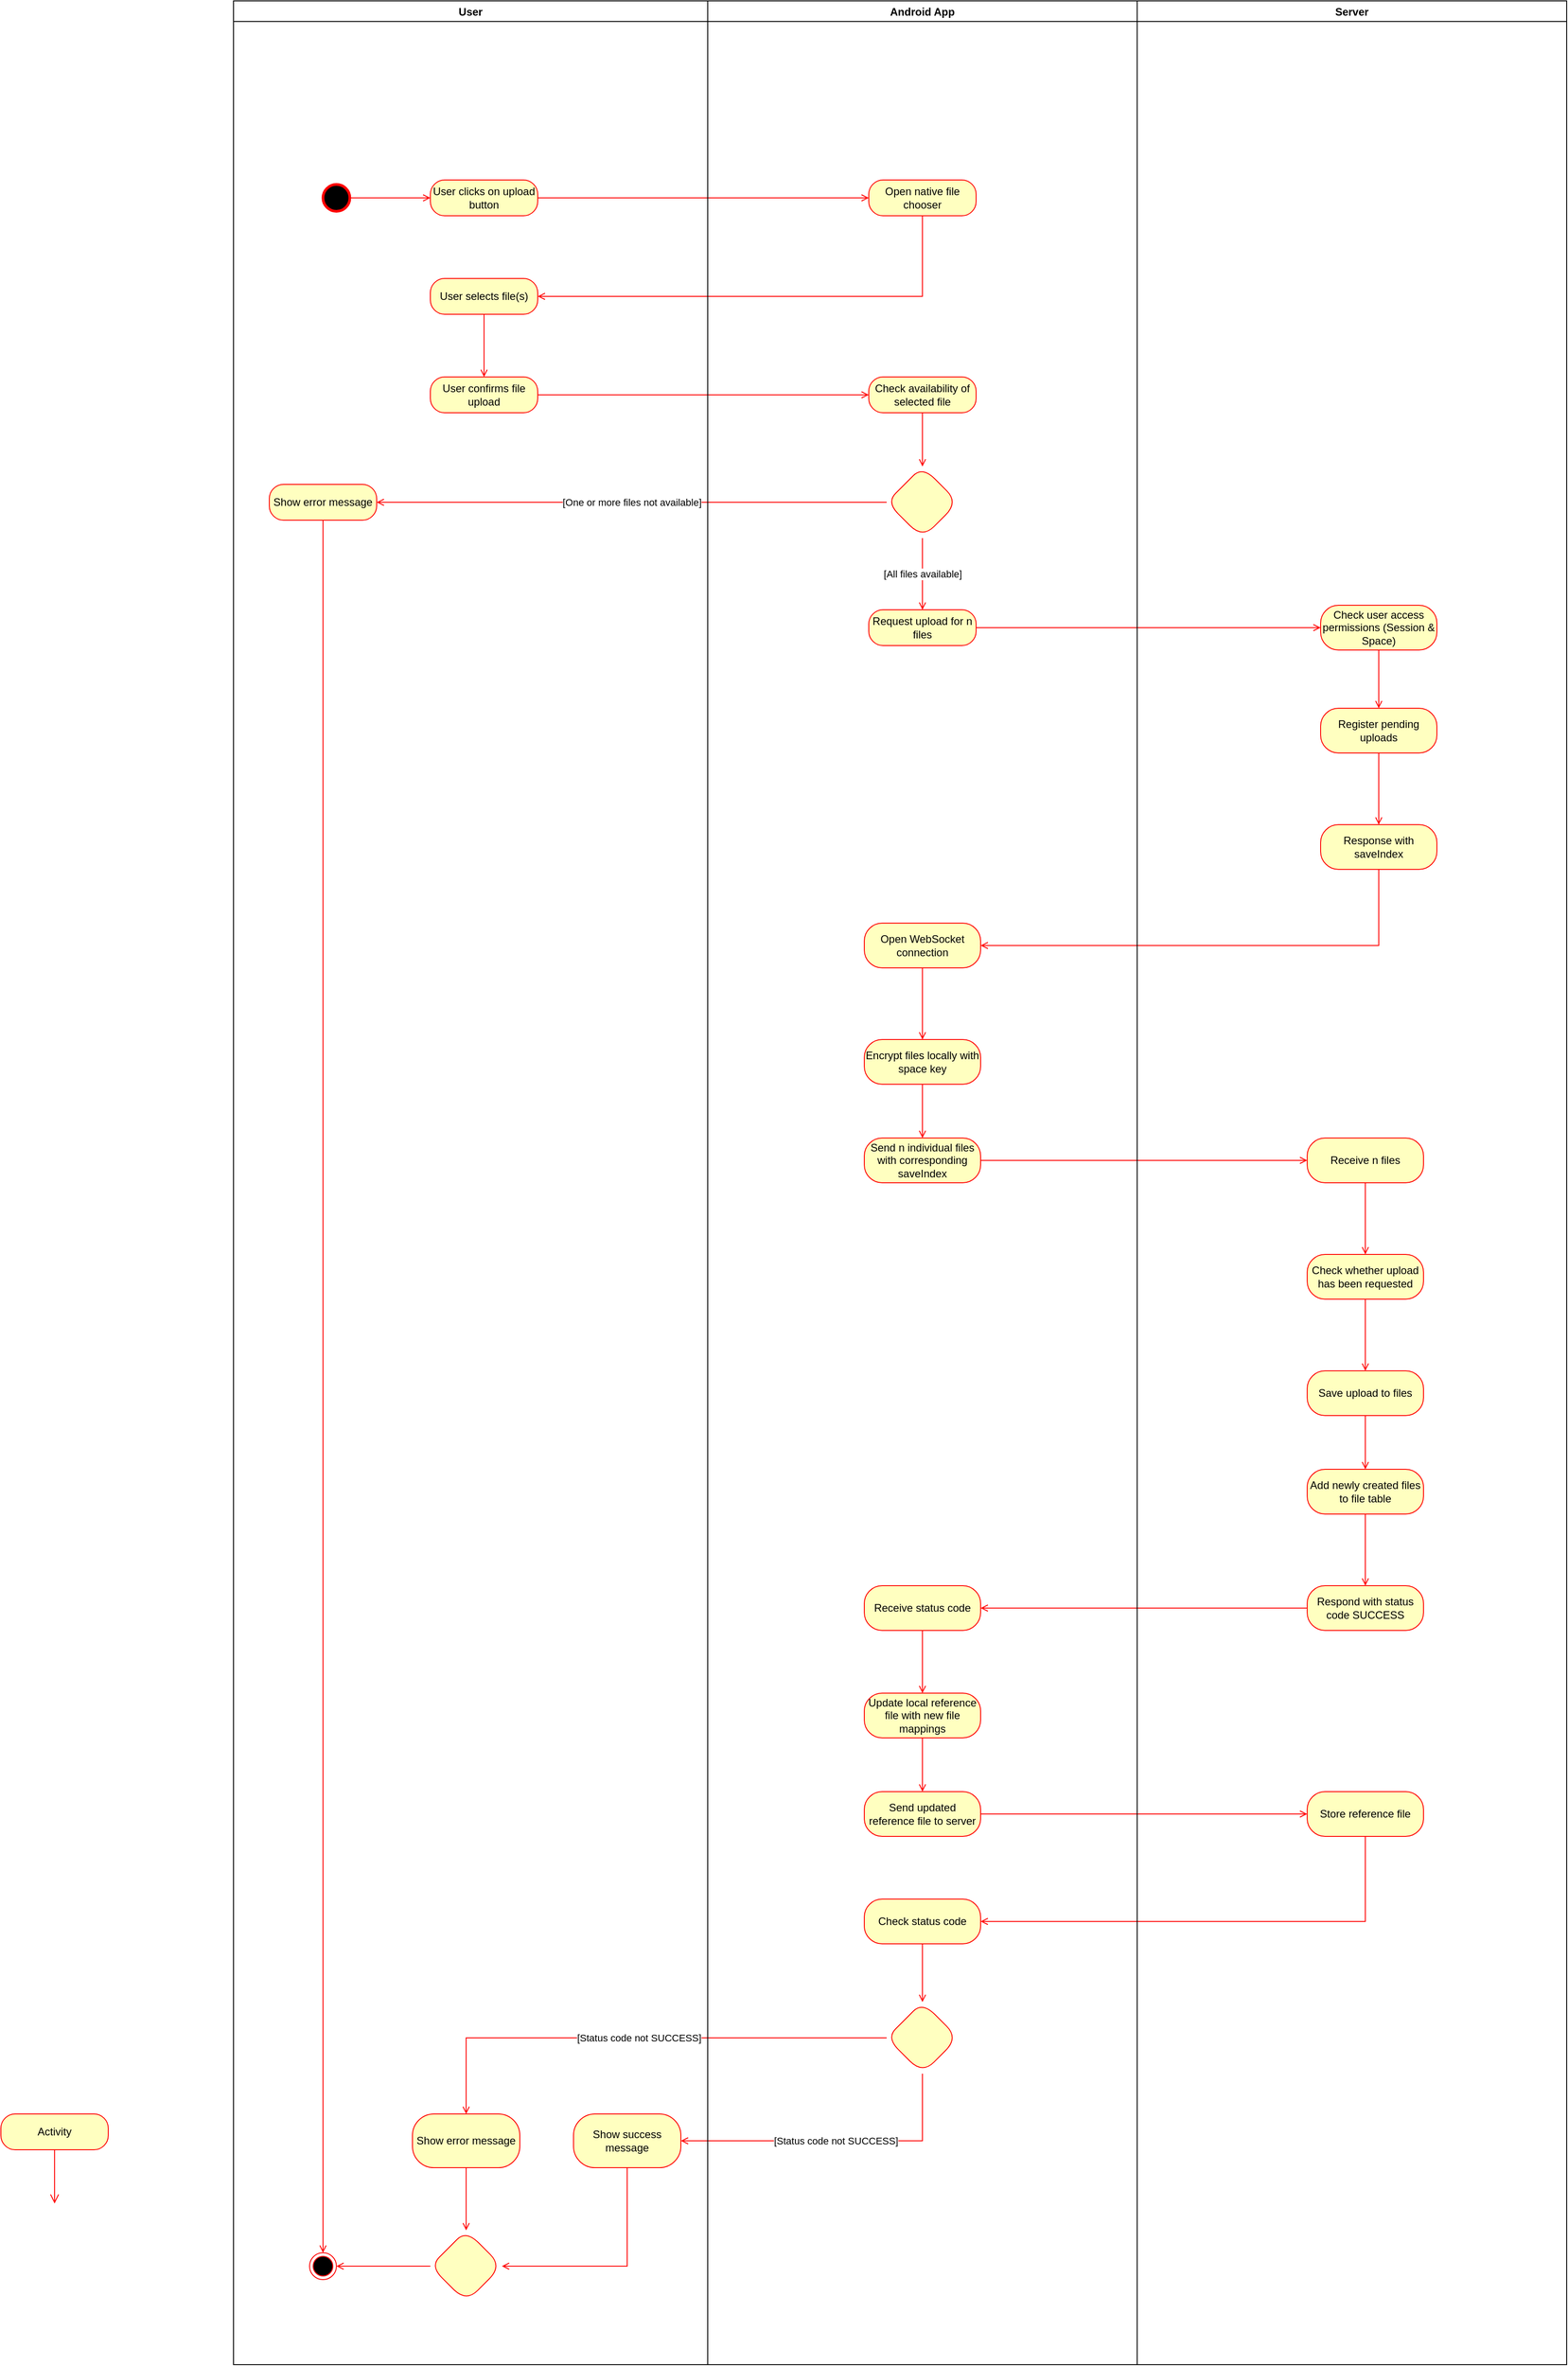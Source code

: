 <mxfile version="13.9.2" type="github">
  <diagram id="ktG84wbTcDOpopXa-qzK" name="Page-1">
    <mxGraphModel dx="4287" dy="1818" grid="1" gridSize="10" guides="1" tooltips="1" connect="1" arrows="1" fold="1" page="1" pageScale="1" pageWidth="850" pageHeight="1100" math="0" shadow="0">
      <root>
        <mxCell id="0" />
        <mxCell id="1" parent="0" />
        <mxCell id="3ENy0ECtAXj1c3ZenZ_p-9" value="" style="edgeStyle=orthogonalEdgeStyle;rounded=0;orthogonalLoop=1;jettySize=auto;html=1;endArrow=open;endFill=0;strokeColor=#FF0000;" edge="1" parent="1" source="3ENy0ECtAXj1c3ZenZ_p-1" target="3ENy0ECtAXj1c3ZenZ_p-8">
          <mxGeometry relative="1" as="geometry" />
        </mxCell>
        <mxCell id="3ENy0ECtAXj1c3ZenZ_p-12" value="" style="edgeStyle=orthogonalEdgeStyle;rounded=0;orthogonalLoop=1;jettySize=auto;html=1;entryX=1;entryY=0.5;entryDx=0;entryDy=0;exitX=0.5;exitY=1;exitDx=0;exitDy=0;endArrow=open;endFill=0;strokeColor=#FF0000;" edge="1" parent="1" source="3ENy0ECtAXj1c3ZenZ_p-8" target="3ENy0ECtAXj1c3ZenZ_p-11">
          <mxGeometry relative="1" as="geometry" />
        </mxCell>
        <mxCell id="3ENy0ECtAXj1c3ZenZ_p-16" value="" style="edgeStyle=orthogonalEdgeStyle;rounded=0;orthogonalLoop=1;jettySize=auto;html=1;endArrow=open;endFill=0;strokeColor=#FF0000;" edge="1" parent="1" source="3ENy0ECtAXj1c3ZenZ_p-13" target="3ENy0ECtAXj1c3ZenZ_p-15">
          <mxGeometry relative="1" as="geometry" />
        </mxCell>
        <mxCell id="3ENy0ECtAXj1c3ZenZ_p-24" value="[One or more files not available]" style="edgeStyle=orthogonalEdgeStyle;rounded=0;orthogonalLoop=1;jettySize=auto;html=1;endArrow=open;endFill=0;strokeColor=#FF0000;" edge="1" parent="1" source="3ENy0ECtAXj1c3ZenZ_p-19" target="3ENy0ECtAXj1c3ZenZ_p-23">
          <mxGeometry relative="1" as="geometry" />
        </mxCell>
        <mxCell id="3ENy0ECtAXj1c3ZenZ_p-30" value="" style="edgeStyle=orthogonalEdgeStyle;rounded=0;orthogonalLoop=1;jettySize=auto;html=1;endArrow=open;endFill=0;strokeColor=#FF0000;" edge="1" parent="1" source="3ENy0ECtAXj1c3ZenZ_p-27" target="3ENy0ECtAXj1c3ZenZ_p-29">
          <mxGeometry relative="1" as="geometry" />
        </mxCell>
        <mxCell id="3ENy0ECtAXj1c3ZenZ_p-32" value="" style="edgeStyle=orthogonalEdgeStyle;rounded=0;orthogonalLoop=1;jettySize=auto;html=1;endArrow=open;endFill=0;strokeColor=#FF0000;" edge="1" parent="1" source="3ENy0ECtAXj1c3ZenZ_p-29" target="3ENy0ECtAXj1c3ZenZ_p-31">
          <mxGeometry relative="1" as="geometry" />
        </mxCell>
        <mxCell id="3ENy0ECtAXj1c3ZenZ_p-29" value="Check user access permissions (Session &amp;amp; Space)" style="rounded=1;whiteSpace=wrap;html=1;arcSize=40;fontColor=#000000;fillColor=#ffffc0;strokeColor=#ff0000;" vertex="1" parent="1">
          <mxGeometry x="1085" y="715" width="130" height="50" as="geometry" />
        </mxCell>
        <mxCell id="3ENy0ECtAXj1c3ZenZ_p-34" value="" style="edgeStyle=orthogonalEdgeStyle;rounded=0;orthogonalLoop=1;jettySize=auto;html=1;endArrow=open;endFill=0;strokeColor=#FF0000;" edge="1" parent="1" source="3ENy0ECtAXj1c3ZenZ_p-31" target="3ENy0ECtAXj1c3ZenZ_p-33">
          <mxGeometry relative="1" as="geometry" />
        </mxCell>
        <mxCell id="3ENy0ECtAXj1c3ZenZ_p-31" value="Register pending uploads" style="rounded=1;whiteSpace=wrap;html=1;arcSize=40;fontColor=#000000;fillColor=#ffffc0;strokeColor=#ff0000;" vertex="1" parent="1">
          <mxGeometry x="1085" y="830" width="130" height="50" as="geometry" />
        </mxCell>
        <mxCell id="3ENy0ECtAXj1c3ZenZ_p-36" value="" style="edgeStyle=orthogonalEdgeStyle;rounded=0;orthogonalLoop=1;jettySize=auto;html=1;entryX=1;entryY=0.5;entryDx=0;entryDy=0;exitX=0.5;exitY=1;exitDx=0;exitDy=0;endArrow=open;endFill=0;strokeColor=#FF0000;" edge="1" parent="1" source="3ENy0ECtAXj1c3ZenZ_p-33" target="3ENy0ECtAXj1c3ZenZ_p-35">
          <mxGeometry relative="1" as="geometry" />
        </mxCell>
        <mxCell id="3ENy0ECtAXj1c3ZenZ_p-33" value="Response with saveIndex" style="rounded=1;whiteSpace=wrap;html=1;arcSize=40;fontColor=#000000;fillColor=#ffffc0;strokeColor=#ff0000;" vertex="1" parent="1">
          <mxGeometry x="1085" y="960" width="130" height="50" as="geometry" />
        </mxCell>
        <mxCell id="3ENy0ECtAXj1c3ZenZ_p-42" value="" style="edgeStyle=orthogonalEdgeStyle;rounded=0;orthogonalLoop=1;jettySize=auto;html=1;endArrow=open;endFill=0;strokeColor=#FF0000;" edge="1" parent="1" source="3ENy0ECtAXj1c3ZenZ_p-39" target="3ENy0ECtAXj1c3ZenZ_p-41">
          <mxGeometry relative="1" as="geometry" />
        </mxCell>
        <mxCell id="3ENy0ECtAXj1c3ZenZ_p-44" value="" style="edgeStyle=orthogonalEdgeStyle;rounded=0;orthogonalLoop=1;jettySize=auto;html=1;endArrow=open;endFill=0;strokeColor=#FF0000;" edge="1" parent="1" source="3ENy0ECtAXj1c3ZenZ_p-41" target="3ENy0ECtAXj1c3ZenZ_p-43">
          <mxGeometry relative="1" as="geometry" />
        </mxCell>
        <mxCell id="3ENy0ECtAXj1c3ZenZ_p-41" value="Receive n files" style="rounded=1;whiteSpace=wrap;html=1;arcSize=40;fontColor=#000000;fillColor=#ffffc0;strokeColor=#ff0000;" vertex="1" parent="1">
          <mxGeometry x="1070" y="1310" width="130" height="50" as="geometry" />
        </mxCell>
        <mxCell id="3ENy0ECtAXj1c3ZenZ_p-46" value="" style="edgeStyle=orthogonalEdgeStyle;rounded=0;orthogonalLoop=1;jettySize=auto;html=1;endArrow=open;endFill=0;strokeColor=#FF0000;" edge="1" parent="1" source="3ENy0ECtAXj1c3ZenZ_p-43" target="3ENy0ECtAXj1c3ZenZ_p-45">
          <mxGeometry relative="1" as="geometry" />
        </mxCell>
        <mxCell id="3ENy0ECtAXj1c3ZenZ_p-43" value="Check whether upload has been requested " style="rounded=1;whiteSpace=wrap;html=1;arcSize=40;fontColor=#000000;fillColor=#ffffc0;strokeColor=#ff0000;" vertex="1" parent="1">
          <mxGeometry x="1070" y="1440" width="130" height="50" as="geometry" />
        </mxCell>
        <mxCell id="3ENy0ECtAXj1c3ZenZ_p-48" value="" style="edgeStyle=orthogonalEdgeStyle;rounded=0;orthogonalLoop=1;jettySize=auto;html=1;endArrow=open;endFill=0;strokeColor=#FF0000;" edge="1" parent="1" source="3ENy0ECtAXj1c3ZenZ_p-45" target="3ENy0ECtAXj1c3ZenZ_p-47">
          <mxGeometry relative="1" as="geometry" />
        </mxCell>
        <mxCell id="3ENy0ECtAXj1c3ZenZ_p-45" value="Save upload to files" style="rounded=1;whiteSpace=wrap;html=1;arcSize=40;fontColor=#000000;fillColor=#ffffc0;strokeColor=#ff0000;" vertex="1" parent="1">
          <mxGeometry x="1070" y="1570" width="130" height="50" as="geometry" />
        </mxCell>
        <mxCell id="3ENy0ECtAXj1c3ZenZ_p-50" value="" style="edgeStyle=orthogonalEdgeStyle;rounded=0;orthogonalLoop=1;jettySize=auto;html=1;endArrow=open;endFill=0;strokeColor=#FF0000;" edge="1" parent="1" source="3ENy0ECtAXj1c3ZenZ_p-47" target="3ENy0ECtAXj1c3ZenZ_p-49">
          <mxGeometry relative="1" as="geometry" />
        </mxCell>
        <mxCell id="3ENy0ECtAXj1c3ZenZ_p-47" value="Add newly created files to file table" style="rounded=1;whiteSpace=wrap;html=1;arcSize=40;fontColor=#000000;fillColor=#ffffc0;strokeColor=#ff0000;" vertex="1" parent="1">
          <mxGeometry x="1070" y="1680" width="130" height="50" as="geometry" />
        </mxCell>
        <mxCell id="3ENy0ECtAXj1c3ZenZ_p-52" value="" style="edgeStyle=orthogonalEdgeStyle;rounded=0;orthogonalLoop=1;jettySize=auto;html=1;endArrow=open;endFill=0;strokeColor=#FF0000;" edge="1" parent="1" source="3ENy0ECtAXj1c3ZenZ_p-49" target="3ENy0ECtAXj1c3ZenZ_p-51">
          <mxGeometry relative="1" as="geometry" />
        </mxCell>
        <mxCell id="3ENy0ECtAXj1c3ZenZ_p-49" value="Respond with status code SUCCESS" style="rounded=1;whiteSpace=wrap;html=1;arcSize=40;fontColor=#000000;fillColor=#ffffc0;strokeColor=#ff0000;" vertex="1" parent="1">
          <mxGeometry x="1070" y="1810" width="130" height="50" as="geometry" />
        </mxCell>
        <mxCell id="3ENy0ECtAXj1c3ZenZ_p-58" value="" style="edgeStyle=orthogonalEdgeStyle;rounded=0;orthogonalLoop=1;jettySize=auto;html=1;endArrow=open;endFill=0;strokeColor=#FF0000;" edge="1" parent="1" source="3ENy0ECtAXj1c3ZenZ_p-55" target="3ENy0ECtAXj1c3ZenZ_p-57">
          <mxGeometry relative="1" as="geometry" />
        </mxCell>
        <mxCell id="3ENy0ECtAXj1c3ZenZ_p-60" value="" style="edgeStyle=orthogonalEdgeStyle;rounded=0;orthogonalLoop=1;jettySize=auto;html=1;entryX=1;entryY=0.5;entryDx=0;entryDy=0;exitX=0.5;exitY=1;exitDx=0;exitDy=0;endArrow=open;endFill=0;strokeColor=#FF0000;" edge="1" parent="1" source="3ENy0ECtAXj1c3ZenZ_p-57" target="3ENy0ECtAXj1c3ZenZ_p-59">
          <mxGeometry relative="1" as="geometry" />
        </mxCell>
        <mxCell id="3ENy0ECtAXj1c3ZenZ_p-57" value="Store reference file" style="rounded=1;whiteSpace=wrap;html=1;arcSize=40;fontColor=#000000;fillColor=#ffffc0;strokeColor=#ff0000;" vertex="1" parent="1">
          <mxGeometry x="1070" y="2040" width="130" height="50" as="geometry" />
        </mxCell>
        <mxCell id="3ENy0ECtAXj1c3ZenZ_p-64" value="[Status code not SUCCESS]" style="edgeStyle=orthogonalEdgeStyle;rounded=0;orthogonalLoop=1;jettySize=auto;html=1;entryX=1;entryY=0.5;entryDx=0;entryDy=0;exitX=0.5;exitY=1;exitDx=0;exitDy=0;endArrow=open;endFill=0;strokeColor=#FF0000;" edge="1" parent="1" source="3ENy0ECtAXj1c3ZenZ_p-61" target="3ENy0ECtAXj1c3ZenZ_p-63">
          <mxGeometry relative="1" as="geometry" />
        </mxCell>
        <mxCell id="3ENy0ECtAXj1c3ZenZ_p-66" value="[Status code not SUCCESS]" style="edgeStyle=orthogonalEdgeStyle;rounded=0;orthogonalLoop=1;jettySize=auto;html=1;endArrow=open;endFill=0;strokeColor=#FF0000;" edge="1" parent="1" source="3ENy0ECtAXj1c3ZenZ_p-61" target="3ENy0ECtAXj1c3ZenZ_p-65">
          <mxGeometry relative="1" as="geometry" />
        </mxCell>
        <mxCell id="3ENy0ECtAXj1c3ZenZ_p-77" style="edgeStyle=orthogonalEdgeStyle;rounded=0;orthogonalLoop=1;jettySize=auto;html=1;entryX=1;entryY=0.5;entryDx=0;entryDy=0;exitX=0.5;exitY=1;exitDx=0;exitDy=0;endArrow=open;endFill=0;strokeColor=#FF0000;" edge="1" parent="1" source="3ENy0ECtAXj1c3ZenZ_p-63" target="3ENy0ECtAXj1c3ZenZ_p-75">
          <mxGeometry relative="1" as="geometry" />
        </mxCell>
        <mxCell id="3ENy0ECtAXj1c3ZenZ_p-63" value="Show success message" style="whiteSpace=wrap;html=1;rounded=1;strokeColor=#ff0000;fillColor=#ffffc0;arcSize=40;" vertex="1" parent="1">
          <mxGeometry x="250" y="2400" width="120" height="60" as="geometry" />
        </mxCell>
        <mxCell id="3ENy0ECtAXj1c3ZenZ_p-76" value="" style="edgeStyle=orthogonalEdgeStyle;rounded=0;orthogonalLoop=1;jettySize=auto;html=1;endArrow=open;endFill=0;strokeColor=#FF0000;" edge="1" parent="1" source="3ENy0ECtAXj1c3ZenZ_p-65" target="3ENy0ECtAXj1c3ZenZ_p-75">
          <mxGeometry relative="1" as="geometry" />
        </mxCell>
        <mxCell id="3ENy0ECtAXj1c3ZenZ_p-65" value="Show error message" style="whiteSpace=wrap;html=1;rounded=1;strokeColor=#ff0000;fillColor=#ffffc0;arcSize=40;" vertex="1" parent="1">
          <mxGeometry x="70" y="2400" width="120" height="60" as="geometry" />
        </mxCell>
        <mxCell id="3ENy0ECtAXj1c3ZenZ_p-68" value="User" style="swimlane;" vertex="1" parent="1">
          <mxGeometry x="-130" y="40" width="530" height="2640" as="geometry" />
        </mxCell>
        <mxCell id="3ENy0ECtAXj1c3ZenZ_p-1" value="User clicks on upload button" style="rounded=1;whiteSpace=wrap;html=1;arcSize=40;fontColor=#000000;fillColor=#ffffc0;strokeColor=#ff0000;" vertex="1" parent="3ENy0ECtAXj1c3ZenZ_p-68">
          <mxGeometry x="220" y="200" width="120" height="40" as="geometry" />
        </mxCell>
        <mxCell id="3ENy0ECtAXj1c3ZenZ_p-4" value="" style="edgeStyle=orthogonalEdgeStyle;rounded=0;orthogonalLoop=1;jettySize=auto;html=1;endArrow=open;endFill=0;strokeColor=#FF0000;" edge="1" parent="3ENy0ECtAXj1c3ZenZ_p-68" source="3ENy0ECtAXj1c3ZenZ_p-3" target="3ENy0ECtAXj1c3ZenZ_p-1">
          <mxGeometry relative="1" as="geometry" />
        </mxCell>
        <mxCell id="3ENy0ECtAXj1c3ZenZ_p-3" value="" style="ellipse;whiteSpace=wrap;html=1;aspect=fixed;strokeWidth=3;fillColor=#000000;strokeColor=#FF0000;" vertex="1" parent="3ENy0ECtAXj1c3ZenZ_p-68">
          <mxGeometry x="100" y="205" width="30" height="30" as="geometry" />
        </mxCell>
        <mxCell id="3ENy0ECtAXj1c3ZenZ_p-11" value="User selects file(s)" style="rounded=1;whiteSpace=wrap;html=1;arcSize=40;fontColor=#000000;fillColor=#ffffc0;strokeColor=#ff0000;" vertex="1" parent="3ENy0ECtAXj1c3ZenZ_p-68">
          <mxGeometry x="220" y="310" width="120" height="40" as="geometry" />
        </mxCell>
        <mxCell id="3ENy0ECtAXj1c3ZenZ_p-13" value="User confirms file upload" style="rounded=1;whiteSpace=wrap;html=1;arcSize=40;fontColor=#000000;fillColor=#ffffc0;strokeColor=#ff0000;" vertex="1" parent="3ENy0ECtAXj1c3ZenZ_p-68">
          <mxGeometry x="220" y="420" width="120" height="40" as="geometry" />
        </mxCell>
        <mxCell id="3ENy0ECtAXj1c3ZenZ_p-14" value="" style="edgeStyle=orthogonalEdgeStyle;rounded=0;orthogonalLoop=1;jettySize=auto;html=1;strokeColor=#FF0000;endArrow=open;endFill=0;" edge="1" parent="3ENy0ECtAXj1c3ZenZ_p-68" source="3ENy0ECtAXj1c3ZenZ_p-11" target="3ENy0ECtAXj1c3ZenZ_p-13">
          <mxGeometry relative="1" as="geometry" />
        </mxCell>
        <mxCell id="3ENy0ECtAXj1c3ZenZ_p-23" value="Show error message" style="rounded=1;whiteSpace=wrap;html=1;arcSize=40;fontColor=#000000;fillColor=#ffffc0;strokeColor=#ff0000;" vertex="1" parent="3ENy0ECtAXj1c3ZenZ_p-68">
          <mxGeometry x="40" y="540" width="120" height="40" as="geometry" />
        </mxCell>
        <mxCell id="3ENy0ECtAXj1c3ZenZ_p-78" value="" style="ellipse;html=1;shape=endState;fillColor=#000000;strokeColor=#ff0000;" vertex="1" parent="3ENy0ECtAXj1c3ZenZ_p-68">
          <mxGeometry x="85" y="2515" width="30" height="30" as="geometry" />
        </mxCell>
        <mxCell id="3ENy0ECtAXj1c3ZenZ_p-74" style="edgeStyle=orthogonalEdgeStyle;rounded=0;orthogonalLoop=1;jettySize=auto;html=1;entryX=0.5;entryY=0;entryDx=0;entryDy=0;endArrow=open;endFill=0;strokeColor=#FF0000;" edge="1" parent="3ENy0ECtAXj1c3ZenZ_p-68" source="3ENy0ECtAXj1c3ZenZ_p-23" target="3ENy0ECtAXj1c3ZenZ_p-78">
          <mxGeometry relative="1" as="geometry">
            <mxPoint x="100" y="2408" as="targetPoint" />
          </mxGeometry>
        </mxCell>
        <mxCell id="3ENy0ECtAXj1c3ZenZ_p-69" value="Android App" style="swimlane;" vertex="1" parent="1">
          <mxGeometry x="400" y="40" width="480" height="2640" as="geometry" />
        </mxCell>
        <mxCell id="3ENy0ECtAXj1c3ZenZ_p-8" value="Open native file chooser" style="rounded=1;whiteSpace=wrap;html=1;arcSize=40;fontColor=#000000;fillColor=#ffffc0;strokeColor=#ff0000;" vertex="1" parent="3ENy0ECtAXj1c3ZenZ_p-69">
          <mxGeometry x="180" y="200" width="120" height="40" as="geometry" />
        </mxCell>
        <mxCell id="3ENy0ECtAXj1c3ZenZ_p-15" value="Check availability of selected file" style="rounded=1;whiteSpace=wrap;html=1;arcSize=40;fontColor=#000000;fillColor=#ffffc0;strokeColor=#ff0000;" vertex="1" parent="3ENy0ECtAXj1c3ZenZ_p-69">
          <mxGeometry x="180" y="420" width="120" height="40" as="geometry" />
        </mxCell>
        <mxCell id="3ENy0ECtAXj1c3ZenZ_p-19" value="" style="rhombus;whiteSpace=wrap;html=1;rounded=1;strokeColor=#ff0000;fillColor=#ffffc0;arcSize=40;" vertex="1" parent="3ENy0ECtAXj1c3ZenZ_p-69">
          <mxGeometry x="200" y="520" width="80" height="80" as="geometry" />
        </mxCell>
        <mxCell id="3ENy0ECtAXj1c3ZenZ_p-20" value="" style="edgeStyle=orthogonalEdgeStyle;rounded=0;orthogonalLoop=1;jettySize=auto;html=1;endArrow=open;endFill=0;strokeColor=#FF0000;" edge="1" parent="3ENy0ECtAXj1c3ZenZ_p-69" source="3ENy0ECtAXj1c3ZenZ_p-15" target="3ENy0ECtAXj1c3ZenZ_p-19">
          <mxGeometry relative="1" as="geometry" />
        </mxCell>
        <mxCell id="3ENy0ECtAXj1c3ZenZ_p-27" value="Request upload for n files" style="rounded=1;whiteSpace=wrap;html=1;arcSize=40;fontColor=#000000;fillColor=#ffffc0;strokeColor=#ff0000;" vertex="1" parent="3ENy0ECtAXj1c3ZenZ_p-69">
          <mxGeometry x="180" y="680" width="120" height="40" as="geometry" />
        </mxCell>
        <mxCell id="3ENy0ECtAXj1c3ZenZ_p-22" value="[All files available]" style="edgeStyle=orthogonalEdgeStyle;rounded=0;orthogonalLoop=1;jettySize=auto;html=1;entryX=0.5;entryY=0;entryDx=0;entryDy=0;endArrow=open;endFill=0;strokeColor=#FF0000;" edge="1" parent="3ENy0ECtAXj1c3ZenZ_p-69" source="3ENy0ECtAXj1c3ZenZ_p-19" target="3ENy0ECtAXj1c3ZenZ_p-27">
          <mxGeometry relative="1" as="geometry">
            <mxPoint x="240" y="660" as="targetPoint" />
          </mxGeometry>
        </mxCell>
        <mxCell id="3ENy0ECtAXj1c3ZenZ_p-35" value="Open WebSocket connection" style="rounded=1;whiteSpace=wrap;html=1;arcSize=40;fontColor=#000000;fillColor=#ffffc0;strokeColor=#ff0000;" vertex="1" parent="3ENy0ECtAXj1c3ZenZ_p-69">
          <mxGeometry x="175" y="1030" width="130" height="50" as="geometry" />
        </mxCell>
        <mxCell id="3ENy0ECtAXj1c3ZenZ_p-37" value="Encrypt files locally with space key" style="rounded=1;whiteSpace=wrap;html=1;arcSize=40;fontColor=#000000;fillColor=#ffffc0;strokeColor=#ff0000;" vertex="1" parent="3ENy0ECtAXj1c3ZenZ_p-69">
          <mxGeometry x="175" y="1160" width="130" height="50" as="geometry" />
        </mxCell>
        <mxCell id="3ENy0ECtAXj1c3ZenZ_p-38" value="" style="edgeStyle=orthogonalEdgeStyle;rounded=0;orthogonalLoop=1;jettySize=auto;html=1;endArrow=open;endFill=0;strokeColor=#FF0000;" edge="1" parent="3ENy0ECtAXj1c3ZenZ_p-69" source="3ENy0ECtAXj1c3ZenZ_p-35" target="3ENy0ECtAXj1c3ZenZ_p-37">
          <mxGeometry relative="1" as="geometry" />
        </mxCell>
        <mxCell id="3ENy0ECtAXj1c3ZenZ_p-39" value="Send n individual files with corresponding saveIndex" style="rounded=1;whiteSpace=wrap;html=1;arcSize=40;fontColor=#000000;fillColor=#ffffc0;strokeColor=#ff0000;" vertex="1" parent="3ENy0ECtAXj1c3ZenZ_p-69">
          <mxGeometry x="175" y="1270" width="130" height="50" as="geometry" />
        </mxCell>
        <mxCell id="3ENy0ECtAXj1c3ZenZ_p-40" value="" style="edgeStyle=orthogonalEdgeStyle;rounded=0;orthogonalLoop=1;jettySize=auto;html=1;endArrow=open;endFill=0;strokeColor=#FF0000;" edge="1" parent="3ENy0ECtAXj1c3ZenZ_p-69" source="3ENy0ECtAXj1c3ZenZ_p-37" target="3ENy0ECtAXj1c3ZenZ_p-39">
          <mxGeometry relative="1" as="geometry" />
        </mxCell>
        <mxCell id="3ENy0ECtAXj1c3ZenZ_p-51" value="Receive status code" style="rounded=1;whiteSpace=wrap;html=1;arcSize=40;fontColor=#000000;fillColor=#ffffc0;strokeColor=#ff0000;" vertex="1" parent="3ENy0ECtAXj1c3ZenZ_p-69">
          <mxGeometry x="175" y="1770" width="130" height="50" as="geometry" />
        </mxCell>
        <mxCell id="3ENy0ECtAXj1c3ZenZ_p-53" value="Update local reference file with new file mappings" style="rounded=1;whiteSpace=wrap;html=1;arcSize=40;fontColor=#000000;fillColor=#ffffc0;strokeColor=#ff0000;" vertex="1" parent="3ENy0ECtAXj1c3ZenZ_p-69">
          <mxGeometry x="175" y="1890" width="130" height="50" as="geometry" />
        </mxCell>
        <mxCell id="3ENy0ECtAXj1c3ZenZ_p-54" value="" style="edgeStyle=orthogonalEdgeStyle;rounded=0;orthogonalLoop=1;jettySize=auto;html=1;endArrow=open;endFill=0;strokeColor=#FF0000;" edge="1" parent="3ENy0ECtAXj1c3ZenZ_p-69" source="3ENy0ECtAXj1c3ZenZ_p-51" target="3ENy0ECtAXj1c3ZenZ_p-53">
          <mxGeometry relative="1" as="geometry" />
        </mxCell>
        <mxCell id="3ENy0ECtAXj1c3ZenZ_p-55" value="Send updated reference file to server" style="rounded=1;whiteSpace=wrap;html=1;arcSize=40;fontColor=#000000;fillColor=#ffffc0;strokeColor=#ff0000;" vertex="1" parent="3ENy0ECtAXj1c3ZenZ_p-69">
          <mxGeometry x="175" y="2000" width="130" height="50" as="geometry" />
        </mxCell>
        <mxCell id="3ENy0ECtAXj1c3ZenZ_p-56" value="" style="edgeStyle=orthogonalEdgeStyle;rounded=0;orthogonalLoop=1;jettySize=auto;html=1;endArrow=open;endFill=0;strokeColor=#FF0000;" edge="1" parent="3ENy0ECtAXj1c3ZenZ_p-69" source="3ENy0ECtAXj1c3ZenZ_p-53" target="3ENy0ECtAXj1c3ZenZ_p-55">
          <mxGeometry relative="1" as="geometry" />
        </mxCell>
        <mxCell id="3ENy0ECtAXj1c3ZenZ_p-59" value="Check status code" style="rounded=1;whiteSpace=wrap;html=1;arcSize=40;fontColor=#000000;fillColor=#ffffc0;strokeColor=#ff0000;" vertex="1" parent="3ENy0ECtAXj1c3ZenZ_p-69">
          <mxGeometry x="175" y="2120" width="130" height="50" as="geometry" />
        </mxCell>
        <mxCell id="3ENy0ECtAXj1c3ZenZ_p-61" value="" style="rhombus;whiteSpace=wrap;html=1;rounded=1;strokeColor=#ff0000;fillColor=#ffffc0;arcSize=40;" vertex="1" parent="3ENy0ECtAXj1c3ZenZ_p-69">
          <mxGeometry x="200" y="2235" width="80" height="80" as="geometry" />
        </mxCell>
        <mxCell id="3ENy0ECtAXj1c3ZenZ_p-62" value="" style="edgeStyle=orthogonalEdgeStyle;rounded=0;orthogonalLoop=1;jettySize=auto;html=1;endArrow=open;endFill=0;strokeColor=#FF0000;" edge="1" parent="3ENy0ECtAXj1c3ZenZ_p-69" source="3ENy0ECtAXj1c3ZenZ_p-59" target="3ENy0ECtAXj1c3ZenZ_p-61">
          <mxGeometry relative="1" as="geometry" />
        </mxCell>
        <mxCell id="3ENy0ECtAXj1c3ZenZ_p-71" value="Server" style="swimlane;" vertex="1" parent="1">
          <mxGeometry x="880" y="40" width="480" height="2640" as="geometry" />
        </mxCell>
        <mxCell id="3ENy0ECtAXj1c3ZenZ_p-79" style="edgeStyle=orthogonalEdgeStyle;rounded=0;orthogonalLoop=1;jettySize=auto;html=1;entryX=1;entryY=0.5;entryDx=0;entryDy=0;endArrow=open;endFill=0;strokeColor=#FF0000;" edge="1" parent="1" source="3ENy0ECtAXj1c3ZenZ_p-75" target="3ENy0ECtAXj1c3ZenZ_p-78">
          <mxGeometry relative="1" as="geometry" />
        </mxCell>
        <mxCell id="3ENy0ECtAXj1c3ZenZ_p-75" value="" style="rhombus;whiteSpace=wrap;html=1;rounded=1;strokeColor=#ff0000;fillColor=#ffffc0;arcSize=40;" vertex="1" parent="1">
          <mxGeometry x="90" y="2530" width="80" height="80" as="geometry" />
        </mxCell>
        <mxCell id="3ENy0ECtAXj1c3ZenZ_p-80" value="Activity" style="rounded=1;whiteSpace=wrap;html=1;arcSize=40;fontColor=#000000;fillColor=#ffffc0;strokeColor=#ff0000;" vertex="1" parent="1">
          <mxGeometry x="-390" y="2400" width="120" height="40" as="geometry" />
        </mxCell>
        <mxCell id="3ENy0ECtAXj1c3ZenZ_p-81" value="" style="edgeStyle=orthogonalEdgeStyle;html=1;verticalAlign=bottom;endArrow=open;endSize=8;strokeColor=#ff0000;" edge="1" source="3ENy0ECtAXj1c3ZenZ_p-80" parent="1">
          <mxGeometry relative="1" as="geometry">
            <mxPoint x="-330" y="2500" as="targetPoint" />
          </mxGeometry>
        </mxCell>
      </root>
    </mxGraphModel>
  </diagram>
</mxfile>
